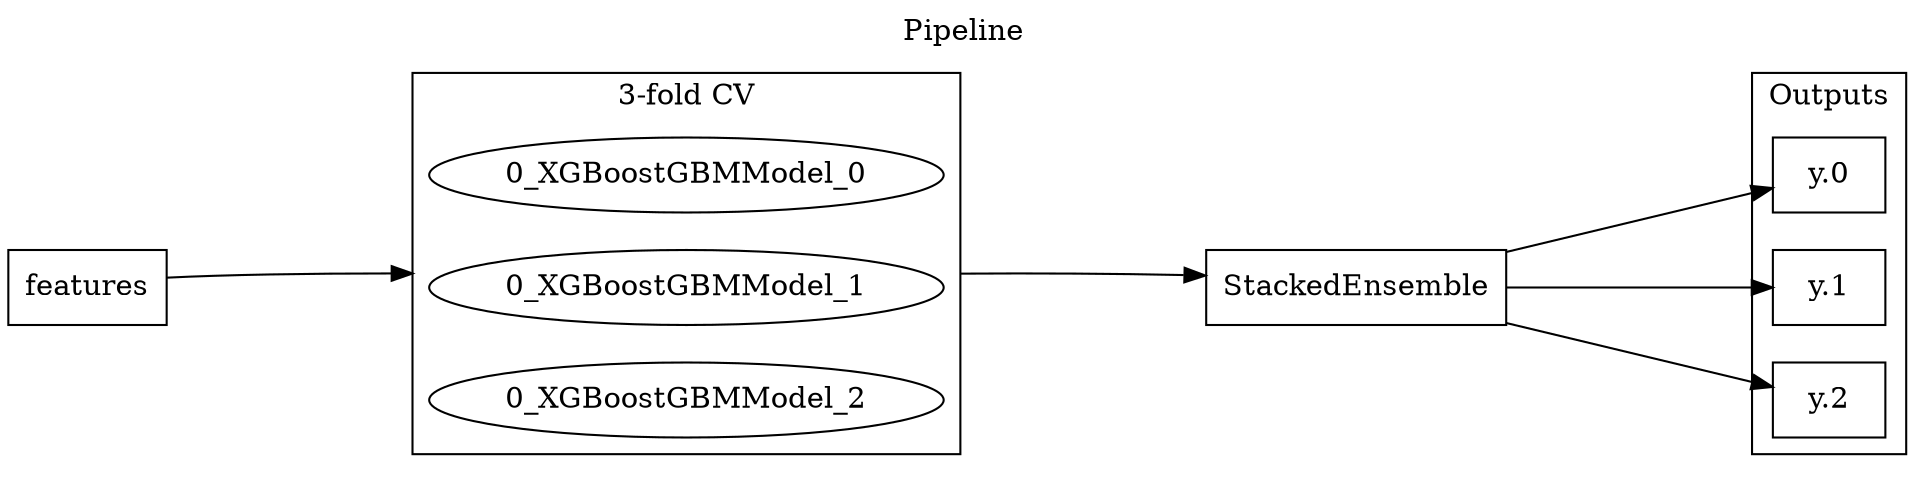 digraph {
  graph[ranksep="1.75"]
  compound=true;
  rankdir="LR";
  labelloc="t";
  label="Pipeline";
  node_0 [shape=box, label="features"];
  node_4 [shape=box, label="StackedEnsemble"];
  subgraph cluster_cv_0 {
    label="3-fold CV";
    node_5 [shape=ellipse, label="0_XGBoostGBMModel_0"];
    node_6 [shape=ellipse, label="0_XGBoostGBMModel_1"];
    node_7 [shape=ellipse, label="0_XGBoostGBMModel_2"];
  }
  node_0 -> node_5[style=invis];
  node_5 -> node_4[style=invis];
  node_0 -> node_6[style=invis];
  node_6 -> node_4[style=invis];
  node_0 -> node_7[style=invis];
  node_7 -> node_4[style=invis];
  node_0 -> node_6[lhead="cluster_cv_0"];
  node_6 -> node_4[ltail="cluster_cv_0"] ;
  subgraph cluster_output {
    label="Outputs";
    node_1 [shape=box, label="y.0"];
    node_2 [shape=box, label="y.1"];
    node_3 [shape=box, label="y.2"];
  }
  node_4 -> node_1;
  node_4 -> node_2;
  node_4 -> node_3;
}

